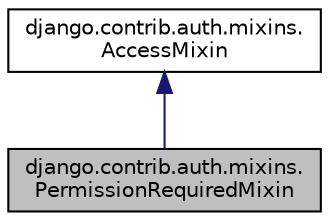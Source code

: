 digraph "django.contrib.auth.mixins.PermissionRequiredMixin"
{
 // LATEX_PDF_SIZE
  edge [fontname="Helvetica",fontsize="10",labelfontname="Helvetica",labelfontsize="10"];
  node [fontname="Helvetica",fontsize="10",shape=record];
  Node1 [label="django.contrib.auth.mixins.\lPermissionRequiredMixin",height=0.2,width=0.4,color="black", fillcolor="grey75", style="filled", fontcolor="black",tooltip=" "];
  Node2 -> Node1 [dir="back",color="midnightblue",fontsize="10",style="solid",fontname="Helvetica"];
  Node2 [label="django.contrib.auth.mixins.\lAccessMixin",height=0.2,width=0.4,color="black", fillcolor="white", style="filled",URL="$da/d6c/classdjango_1_1contrib_1_1auth_1_1mixins_1_1_access_mixin.html",tooltip=" "];
}
